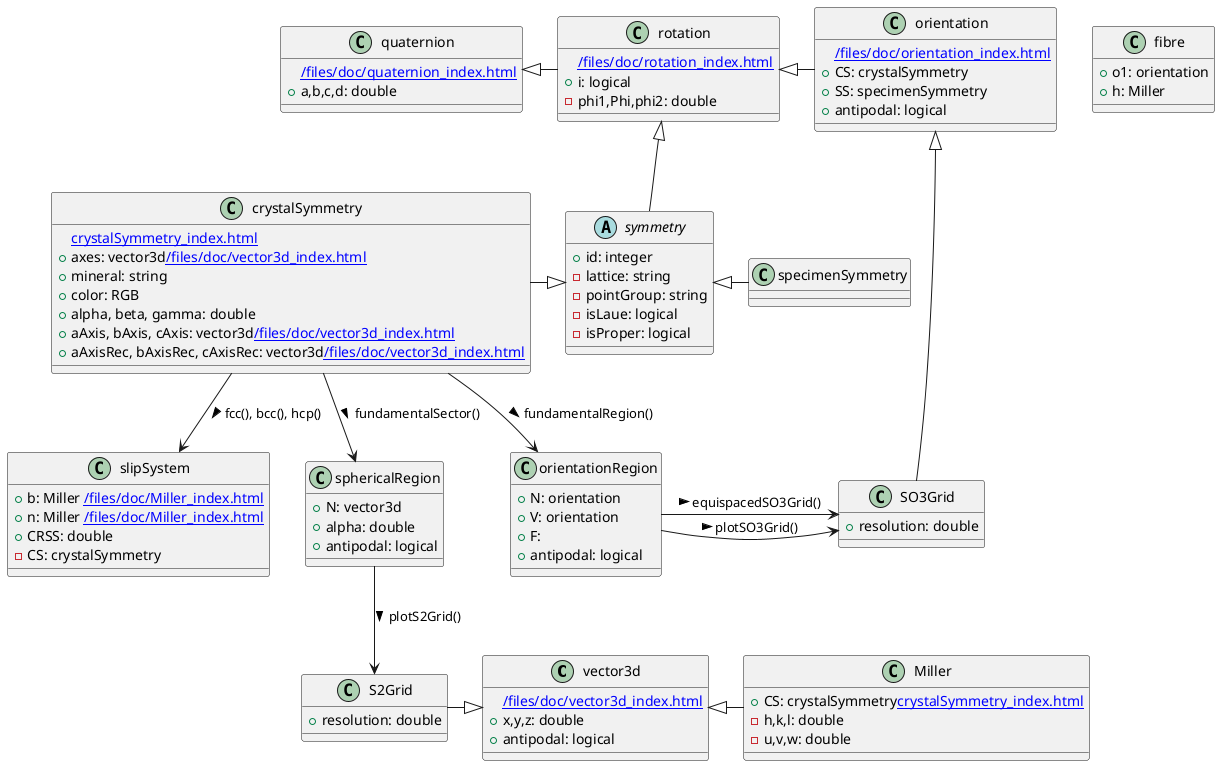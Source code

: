 @startuml

class vector3d{
 [[/files/doc/vector3d_index.html]]
 +x,y,z: double
 +antipodal: logical
}

class Miller{
 +CS: crystalSymmetry[[crystalSymmetry_index.html]]
 -h,k,l: double
 -u,v,w: double
}

together {
 abstract class symmetry{
 +id: integer
 -lattice: string
 -pointGroup: string
 -isLaue: logical
 -isProper: logical
 }
 class crystalSymmetry {
 [[crystalSymmetry_index.html]]
 +axes: vector3d[[/files/doc/vector3d_index.html]]
 +mineral: string
 +color: RGB
 +alpha, beta, gamma: double
 +aAxis, bAxis, cAxis: vector3d[[/files/doc/vector3d_index.html]]
 +aAxisRec, bAxisRec, cAxisRec: vector3d[[/files/doc/vector3d_index.html]]
 }
 class specimenSymmetry
}

together {

class quaternion {
 [[/files/doc/quaternion_index.html]]
 +a,b,c,d: double
}

class rotation{
 [[/files/doc/rotation_index.html]]
 +i: logical
 -phi1,Phi,phi2: double
}

class orientation{
 [[/files/doc/orientation_index.html]]
 +CS: crystalSymmetry
 +SS: specimenSymmetry
 +antipodal: logical
}
}
quaternion <|- rotation
rotation <|- orientation

rotation <|-down- symmetry
symmetry <|- specimenSymmetry
crystalSymmetry -|> symmetry


vector3d <|- Miller

class slipSystem{
 +b: Miller [[/files/doc/Miller_index.html]]
 +n: Miller [[/files/doc/Miller_index.html]]
 +CRSS: double
 -CS: crystalSymmetry
}

class fibre{
 +o1: orientation
 +h: Miller
}

class S2Grid {
 +resolution: double
}
class SO3Grid {
 +resolution: double
}



class sphericalRegion {
 +N: vector3d
 +alpha: double
 +antipodal: logical
}

class orientationRegion {
 +N: orientation
 +V: orientation
 +F:
 +antipodal: logical
}

crystalSymmetry --> sphericalRegion :> fundamentalSector()
crystalSymmetry --> orientationRegion :> fundamentalRegion()
crystalSymmetry --> slipSystem :> fcc(), bcc(), hcp()

sphericalRegion --> S2Grid :> plotS2Grid()
orientationRegion -right-> SO3Grid :> plotSO3Grid()
orientationRegion -right-> SO3Grid :> equispacedSO3Grid()

S2Grid -|> vector3d
SO3Grid -|> orientation


@enduml

slipSymstem -- Miller


orientation -- symmetry : < CS, SS
crystalSymmetry -- Miller : < CS
crystalSymmetry <- vector3d :< a,b,c
package "geometry"{